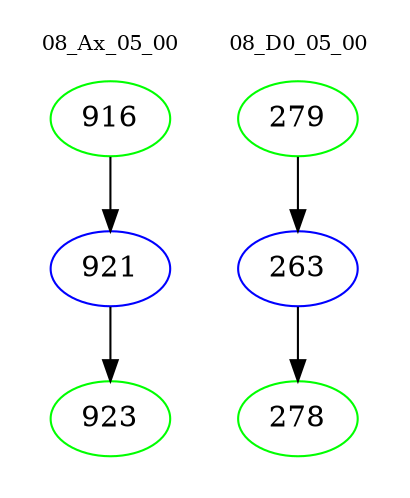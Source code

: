 digraph{
subgraph cluster_0 {
color = white
label = "08_Ax_05_00";
fontsize=10;
T0_916 [label="916", color="green"]
T0_916 -> T0_921 [color="black"]
T0_921 [label="921", color="blue"]
T0_921 -> T0_923 [color="black"]
T0_923 [label="923", color="green"]
}
subgraph cluster_1 {
color = white
label = "08_D0_05_00";
fontsize=10;
T1_279 [label="279", color="green"]
T1_279 -> T1_263 [color="black"]
T1_263 [label="263", color="blue"]
T1_263 -> T1_278 [color="black"]
T1_278 [label="278", color="green"]
}
}
